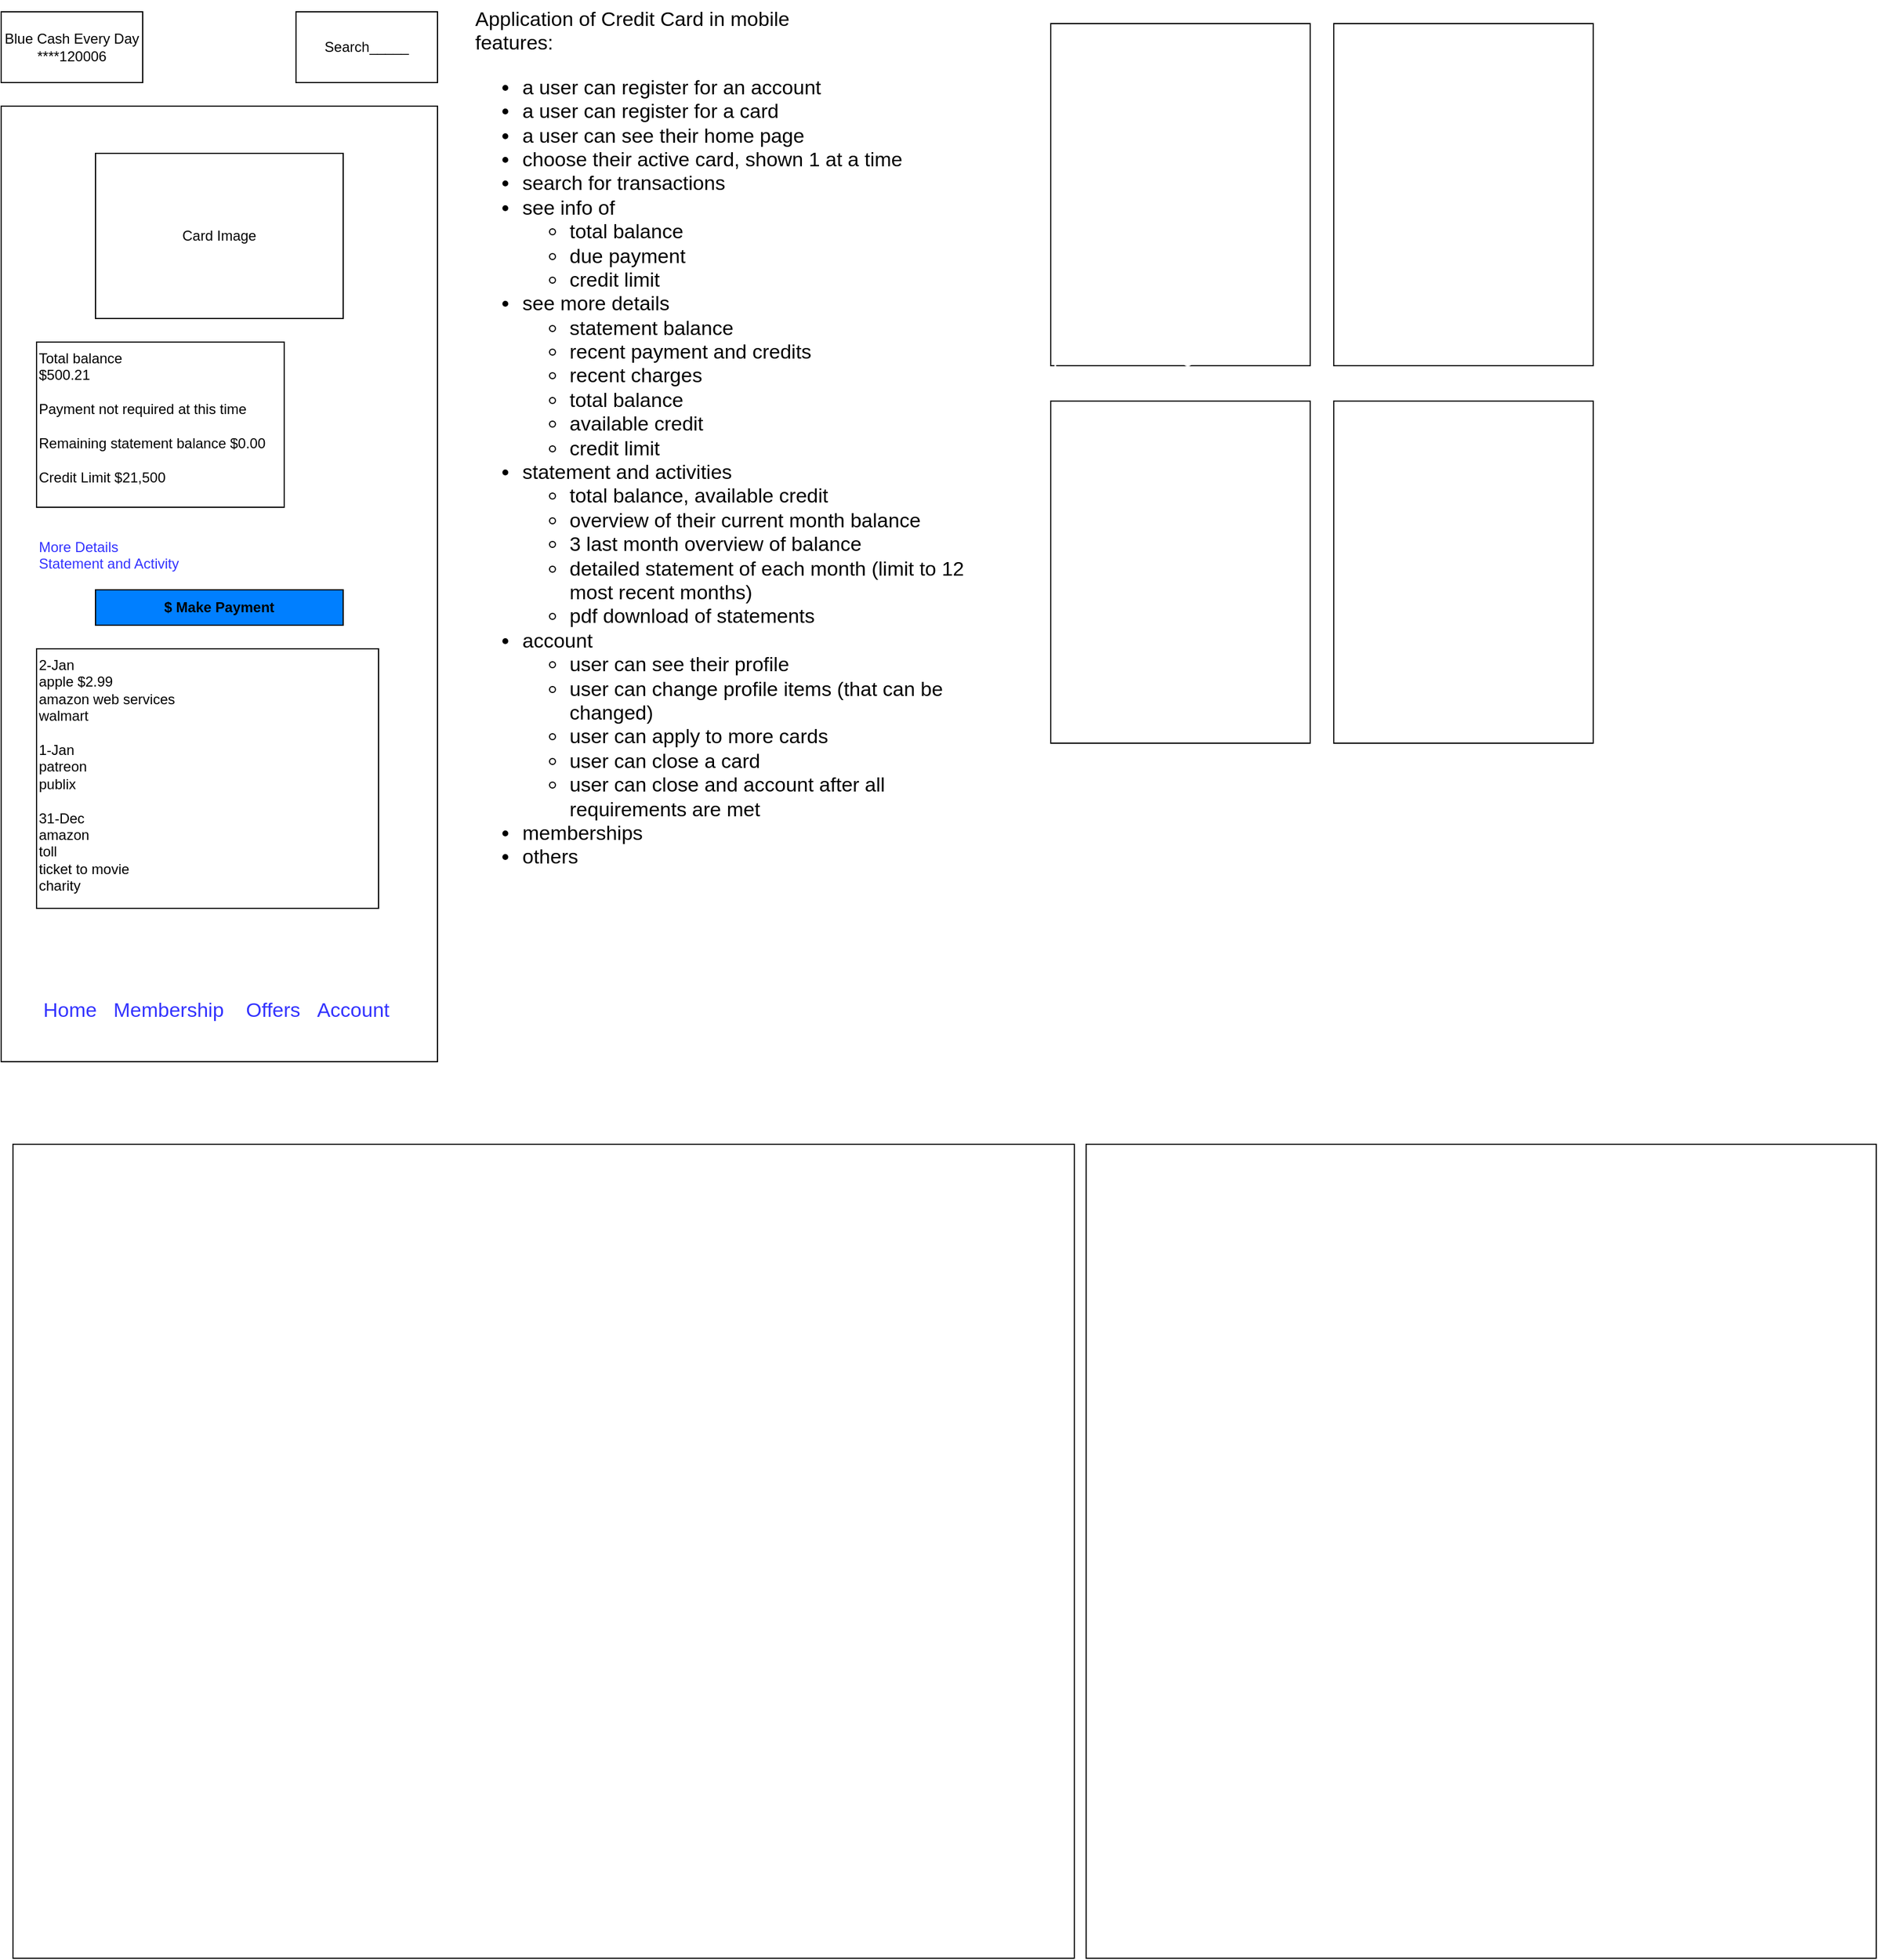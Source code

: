 <mxfile>
    <diagram id="unMX-nytXJTSxS_D71qN" name="Page-1">
        <mxGraphModel dx="1688" dy="981" grid="1" gridSize="10" guides="1" tooltips="1" connect="1" arrows="1" fold="1" page="1" pageScale="1" pageWidth="850" pageHeight="1100" math="0" shadow="0">
            <root>
                <mxCell id="0"/>
                <mxCell id="1" parent="0"/>
                <mxCell id="2" value="Blue Cash Every Day&lt;br&gt;****120006" style="whiteSpace=wrap;html=1;" parent="1" vertex="1">
                    <mxGeometry x="30" y="30" width="120" height="60" as="geometry"/>
                </mxCell>
                <mxCell id="3" value="Search_____" style="whiteSpace=wrap;html=1;" parent="1" vertex="1">
                    <mxGeometry x="280" y="30" width="120" height="60" as="geometry"/>
                </mxCell>
                <mxCell id="4" value="" style="whiteSpace=wrap;html=1;" parent="1" vertex="1">
                    <mxGeometry x="30" y="110" width="370" height="810" as="geometry"/>
                </mxCell>
                <mxCell id="5" value="Card Image" style="whiteSpace=wrap;html=1;" parent="1" vertex="1">
                    <mxGeometry x="110" y="150" width="210" height="140" as="geometry"/>
                </mxCell>
                <mxCell id="6" value="Total balance&lt;br&gt;$500.21&lt;br&gt;&lt;br&gt;Payment not required at this time&lt;br&gt;&lt;br&gt;Remaining statement balance $0.00&lt;br&gt;&lt;br&gt;Credit Limit $21,500" style="whiteSpace=wrap;html=1;align=left;verticalAlign=top;" parent="1" vertex="1">
                    <mxGeometry x="60" y="310" width="210" height="140" as="geometry"/>
                </mxCell>
                <mxCell id="7" value="More Details&lt;br&gt;Statement and Activity" style="text;strokeColor=none;align=left;fillColor=none;html=1;verticalAlign=top;whiteSpace=wrap;rounded=0;fontColor=#3333FF;" parent="1" vertex="1">
                    <mxGeometry x="60" y="470" width="140" height="50" as="geometry"/>
                </mxCell>
                <mxCell id="8" value="$ Make Payment" style="whiteSpace=wrap;html=1;labelBackgroundColor=none;fillStyle=solid;fillColor=#007FFF;fontStyle=1" parent="1" vertex="1">
                    <mxGeometry x="110" y="520" width="210" height="30" as="geometry"/>
                </mxCell>
                <mxCell id="9" value="2-Jan&lt;br&gt;apple $2.99&lt;br&gt;amazon web services&lt;br&gt;walmart&lt;br&gt;&lt;br&gt;1-Jan&lt;br&gt;patreon&lt;br&gt;publix&lt;br&gt;&lt;br&gt;31-Dec&lt;br&gt;amazon&lt;br&gt;toll&lt;br&gt;ticket to movie&lt;br&gt;charity" style="whiteSpace=wrap;html=1;align=left;verticalAlign=top;" parent="1" vertex="1">
                    <mxGeometry x="60" y="570" width="290" height="220" as="geometry"/>
                </mxCell>
                <mxCell id="10" value="Home&amp;nbsp; &amp;nbsp;Membership&amp;nbsp; &amp;nbsp; Offers&amp;nbsp; &amp;nbsp;Account" style="text;strokeColor=none;align=center;fillColor=none;html=1;verticalAlign=top;whiteSpace=wrap;rounded=0;fontColor=#3333FF;fontSize=17;" parent="1" vertex="1">
                    <mxGeometry x="45" y="860" width="335" height="50" as="geometry"/>
                </mxCell>
                <mxCell id="11" value="&lt;font style=&quot;color: rgb(0, 0, 0);&quot;&gt;Application of Credit Card in mobile&amp;nbsp;&lt;br&gt;features:&lt;br&gt;&lt;ul style=&quot;&quot;&gt;&lt;li style=&quot;&quot;&gt;&lt;font&gt;a user can register for an account&lt;/font&gt;&lt;/li&gt;&lt;li style=&quot;&quot;&gt;&lt;font&gt;a user can register for a card&lt;/font&gt;&lt;/li&gt;&lt;li style=&quot;&quot;&gt;&lt;font&gt;a user can see their home page&lt;/font&gt;&lt;/li&gt;&lt;li style=&quot;&quot;&gt;&lt;font&gt;choose their active card, shown 1 at a time&lt;/font&gt;&lt;/li&gt;&lt;li style=&quot;&quot;&gt;&lt;font&gt;search for transactions&lt;/font&gt;&lt;/li&gt;&lt;li style=&quot;&quot;&gt;&lt;font&gt;see info of&lt;/font&gt;&lt;/li&gt;&lt;ul style=&quot;&quot;&gt;&lt;li&gt;&lt;font&gt;total balance&lt;/font&gt;&lt;/li&gt;&lt;li&gt;&lt;font&gt;due payment&lt;/font&gt;&lt;/li&gt;&lt;li&gt;&lt;font&gt;credit limit&lt;/font&gt;&lt;/li&gt;&lt;/ul&gt;&lt;li style=&quot;&quot;&gt;see more details&lt;/li&gt;&lt;ul style=&quot;&quot;&gt;&lt;li&gt;statement balance&lt;/li&gt;&lt;li&gt;recent payment and credits&lt;/li&gt;&lt;li&gt;recent charges&lt;/li&gt;&lt;li&gt;total balance&lt;/li&gt;&lt;li&gt;available credit&lt;/li&gt;&lt;li&gt;credit limit&lt;/li&gt;&lt;/ul&gt;&lt;li style=&quot;&quot;&gt;statement and activities&lt;/li&gt;&lt;ul style=&quot;&quot;&gt;&lt;li&gt;total balance, available credit&lt;/li&gt;&lt;li&gt;overview of their current month balance&lt;/li&gt;&lt;li&gt;3 last month overview of balance&lt;/li&gt;&lt;li&gt;detailed statement of each month (limit to 12 most recent months)&lt;/li&gt;&lt;li&gt;pdf download of statements&lt;/li&gt;&lt;/ul&gt;&lt;li style=&quot;&quot;&gt;account&lt;/li&gt;&lt;ul style=&quot;&quot;&gt;&lt;li&gt;user can see their profile&lt;/li&gt;&lt;li&gt;user can change profile items (that can be changed)&lt;/li&gt;&lt;li&gt;user can apply to more cards&lt;/li&gt;&lt;li&gt;user can close a card&lt;/li&gt;&lt;li&gt;user can close and account after all requirements are met&lt;/li&gt;&lt;/ul&gt;&lt;li style=&quot;&quot;&gt;memberships&lt;/li&gt;&lt;li style=&quot;&quot;&gt;others&lt;/li&gt;&lt;/ul&gt;&lt;/font&gt;" style="text;strokeColor=none;align=left;fillColor=none;html=1;verticalAlign=top;whiteSpace=wrap;rounded=0;labelBackgroundColor=none;fillStyle=solid;fontSize=17;fontColor=#3333FF;" parent="1" vertex="1">
                    <mxGeometry x="430" y="20" width="440" height="930" as="geometry"/>
                </mxCell>
                <mxCell id="46" value="Account&lt;br&gt;&lt;br&gt;id: string&lt;br&gt;name: string&lt;br&gt;member_since: date&lt;br&gt;email_addresses: string[]&lt;br&gt;addresses: string[]&lt;br&gt;phone_numbers: string[]&lt;br&gt;income: number&lt;br&gt;last_updated_income:date&lt;br&gt;cards: Card[]&lt;br&gt;cards: {card, transactions}[]&lt;br&gt;username:string&lt;br&gt;password:string" style="text;strokeColor=default;align=left;fillColor=none;html=1;verticalAlign=top;whiteSpace=wrap;rounded=0;labelBackgroundColor=none;fillStyle=solid;fontSize=17;fontColor=#FFFFFF;" parent="1" vertex="1">
                    <mxGeometry x="920" y="40" width="220" height="290" as="geometry"/>
                </mxCell>
                <mxCell id="47" value="Card&lt;br&gt;&lt;br&gt;id: string&lt;br&gt;name: string&lt;br&gt;image: string&lt;br&gt;features: Feature[]&lt;br&gt;rules: Rule[]" style="text;strokeColor=default;align=left;fillColor=none;html=1;verticalAlign=top;whiteSpace=wrap;rounded=0;labelBackgroundColor=none;fillStyle=solid;fontSize=17;fontColor=#FFFFFF;" parent="1" vertex="1">
                    <mxGeometry x="1160" y="40" width="220" height="290" as="geometry"/>
                </mxCell>
                <mxCell id="48" value="Transaction&lt;br&gt;&lt;br&gt;id: string&lt;br&gt;name: string&lt;br&gt;card_id: string&lt;br&gt;account_id: string&lt;br&gt;type: string&lt;br&gt;amount: number&lt;br&gt;date: date" style="text;strokeColor=default;align=left;fillColor=none;html=1;verticalAlign=top;whiteSpace=wrap;rounded=0;labelBackgroundColor=none;fillStyle=solid;fontSize=17;fontColor=#FFFFFF;" parent="1" vertex="1">
                    <mxGeometry x="920" y="360" width="220" height="290" as="geometry"/>
                </mxCell>
                <mxCell id="49" value="Statement&lt;br&gt;&lt;br&gt;id: string&lt;br&gt;account_id: string&lt;br&gt;card_id: string&lt;br&gt;account_id: string&lt;br&gt;mont_year: striing&lt;br&gt;transactions: Transaction[]" style="text;strokeColor=default;align=left;fillColor=none;html=1;verticalAlign=top;whiteSpace=wrap;rounded=0;labelBackgroundColor=none;fillStyle=solid;fontSize=17;fontColor=#FFFFFF;" parent="1" vertex="1">
                    <mxGeometry x="1160" y="360" width="220" height="290" as="geometry"/>
                </mxCell>
                <mxCell id="50" value="Component List, Sub component, and dependencies&lt;br&gt;&lt;ul&gt;&lt;li&gt;app(home page)&lt;/li&gt;&lt;ul&gt;&lt;li&gt;nav-main&lt;/li&gt;&lt;li&gt;card-active&lt;/li&gt;&lt;ul&gt;&lt;li&gt;account created, accoutn login, card applied, active cards&lt;/li&gt;&lt;/ul&gt;&lt;li&gt;search&lt;/li&gt;&lt;li&gt;card-image&lt;/li&gt;&lt;ul&gt;&lt;li&gt;account created, accoutn login, card applied, active cards&lt;/li&gt;&lt;/ul&gt;&lt;li&gt;card-balance-overview&lt;/li&gt;&lt;ul&gt;&lt;li&gt;account created, accoutn login, card applied, active cards, transactions, statements&lt;/li&gt;&lt;/ul&gt;&lt;li&gt;card-recent-activities&lt;/li&gt;&lt;ul&gt;&lt;li&gt;account created, accoutn login, card applied, active cards, transactions&lt;/li&gt;&lt;/ul&gt;&lt;/ul&gt;&lt;li&gt;more-details&lt;/li&gt;&lt;li&gt;statement-and-activities&lt;/li&gt;&lt;li&gt;make-payment&lt;/li&gt;&lt;li&gt;user-registration&lt;/li&gt;&lt;li&gt;card-application&lt;/li&gt;&lt;/ul&gt;&lt;div&gt;&lt;br&gt;&lt;/div&gt;&lt;div&gt;Let us list the feature list correctly and component needed for the features, so revise this if neccessary&lt;/div&gt;" style="text;strokeColor=default;align=left;fillColor=none;html=1;verticalAlign=top;whiteSpace=wrap;rounded=0;labelBackgroundColor=none;fillStyle=solid;fontSize=17;fontColor=#FFFFFF;" parent="1" vertex="1">
                    <mxGeometry x="40" y="990" width="900" height="690" as="geometry"/>
                </mxCell>
                <mxCell id="51" value="What is needed for dependencies&lt;br&gt;&lt;ul&gt;&lt;li&gt;user registration&lt;/li&gt;&lt;li&gt;account created&lt;/li&gt;&lt;ul&gt;&lt;li&gt;user registration&lt;/li&gt;&lt;/ul&gt;&lt;li&gt;account login&lt;/li&gt;&lt;ul&gt;&lt;li&gt;user registration&lt;/li&gt;&lt;/ul&gt;&lt;li&gt;card applied&lt;/li&gt;&lt;ul&gt;&lt;li&gt;user registration&lt;/li&gt;&lt;/ul&gt;&lt;li&gt;active cards&lt;/li&gt;&lt;ul&gt;&lt;li&gt;user registration&lt;/li&gt;&lt;/ul&gt;&lt;li&gt;transactions&lt;/li&gt;&lt;li&gt;statements&lt;/li&gt;&lt;/ul&gt;" style="text;strokeColor=default;align=left;fillColor=none;html=1;verticalAlign=top;whiteSpace=wrap;rounded=0;labelBackgroundColor=none;fillStyle=solid;fontSize=17;fontColor=#FFFFFF;" parent="1" vertex="1">
                    <mxGeometry x="950" y="990" width="670" height="690" as="geometry"/>
                </mxCell>
            </root>
        </mxGraphModel>
    </diagram>
</mxfile>
